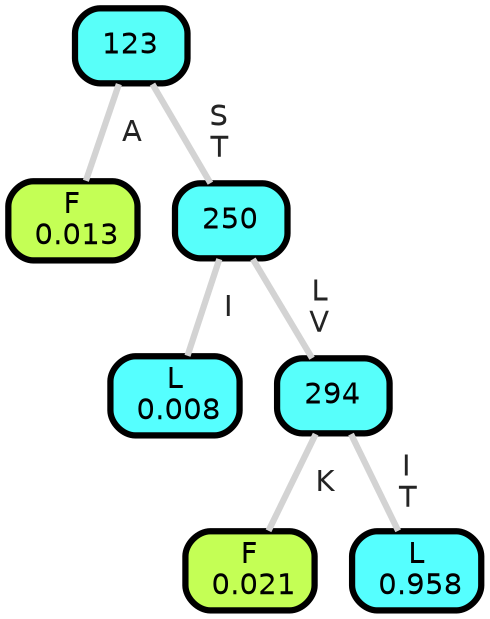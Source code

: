 graph Tree {
node [shape=box, style="filled, rounded",color="black",penwidth="3",fontcolor="black",                 fontname=helvetica] ;
graph [ranksep="0 equally", splines=straight,                 bgcolor=transparent, dpi=200] ;
edge [fontname=helvetica, fontweight=bold,fontcolor=grey14,color=lightgray] ;
0 [label="F
 0.013", fillcolor="#c4ff55"] ;
1 [label="123", fillcolor="#58fff9"] ;
2 [label="L
 0.008", fillcolor="#55ffff"] ;
3 [label="250", fillcolor="#57fffb"] ;
4 [label="F
 0.021", fillcolor="#c4ff55"] ;
5 [label="294", fillcolor="#57fffb"] ;
6 [label="L
 0.958", fillcolor="#55ffff"] ;
1 -- 0 [label=" A",penwidth=3] ;
1 -- 3 [label=" S\n T",penwidth=3] ;
3 -- 2 [label=" I",penwidth=3] ;
3 -- 5 [label=" L\n V",penwidth=3] ;
5 -- 4 [label=" K",penwidth=3] ;
5 -- 6 [label=" I\n T",penwidth=3] ;
{rank = same;}}
